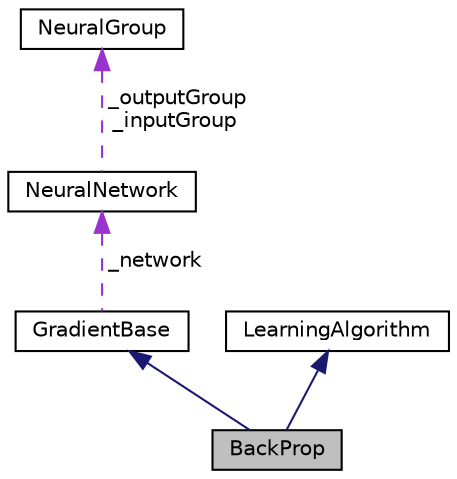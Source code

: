 digraph "BackProp"
{
  edge [fontname="Helvetica",fontsize="10",labelfontname="Helvetica",labelfontsize="10"];
  node [fontname="Helvetica",fontsize="10",shape=record];
  Node1 [label="BackProp",height=0.2,width=0.4,color="black", fillcolor="grey75", style="filled", fontcolor="black"];
  Node2 -> Node1 [dir="back",color="midnightblue",fontsize="10",style="solid",fontname="Helvetica"];
  Node2 [label="GradientBase",height=0.2,width=0.4,color="black", fillcolor="white", style="filled",URL="$class_gradient_base.html"];
  Node3 -> Node2 [dir="back",color="darkorchid3",fontsize="10",style="dashed",label=" _network" ,fontname="Helvetica"];
  Node3 [label="NeuralNetwork",height=0.2,width=0.4,color="black", fillcolor="white", style="filled",URL="$class_neural_network.html"];
  Node4 -> Node3 [dir="back",color="darkorchid3",fontsize="10",style="dashed",label=" _outputGroup\n_inputGroup" ,fontname="Helvetica"];
  Node4 [label="NeuralGroup",height=0.2,width=0.4,color="black", fillcolor="white", style="filled",URL="$class_neural_group.html"];
  Node5 -> Node1 [dir="back",color="midnightblue",fontsize="10",style="solid",fontname="Helvetica"];
  Node5 [label="LearningAlgorithm",height=0.2,width=0.4,color="black", fillcolor="white", style="filled",URL="$class_learning_algorithm.html"];
}
